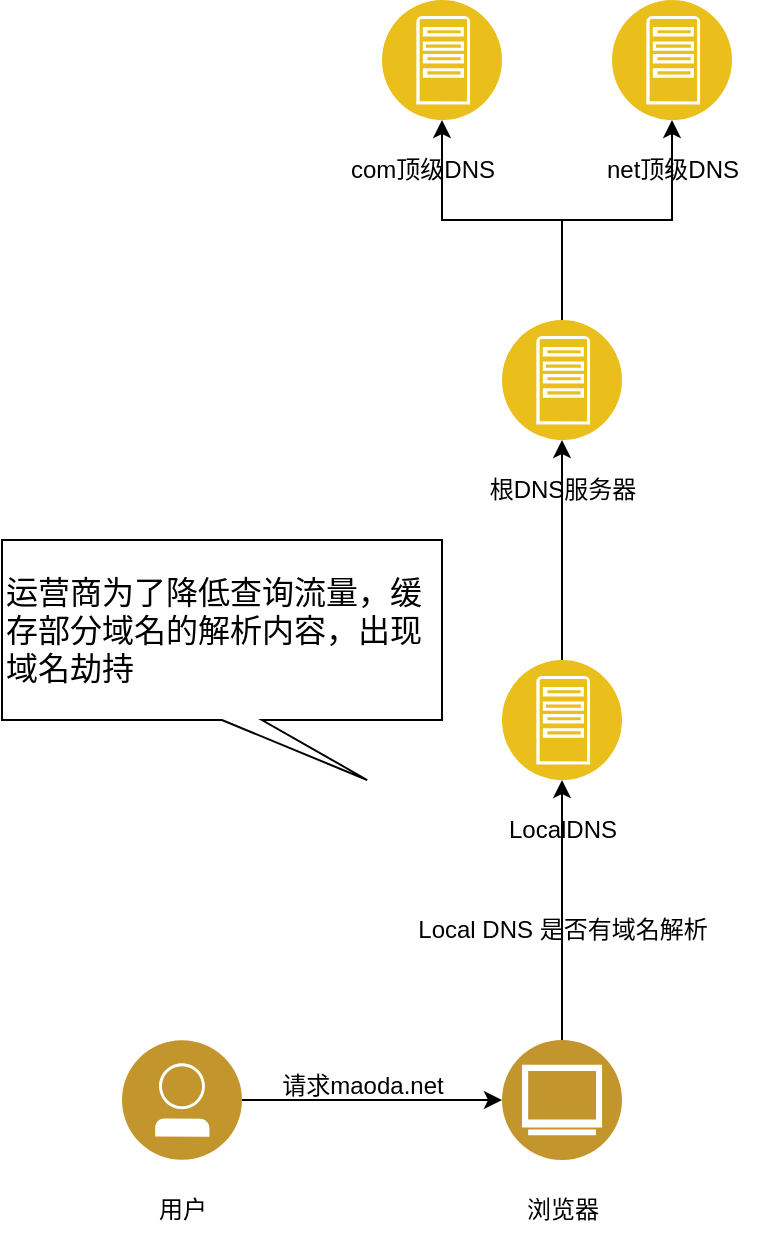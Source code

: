 <mxfile version="25.0.3">
  <diagram name="第 1 页" id="Wzh3JCurfQJRtKJ1nYE6">
    <mxGraphModel dx="2261" dy="1915" grid="1" gridSize="10" guides="1" tooltips="1" connect="1" arrows="1" fold="1" page="1" pageScale="1" pageWidth="827" pageHeight="1169" math="0" shadow="0">
      <root>
        <mxCell id="0" />
        <mxCell id="1" parent="0" />
        <mxCell id="kvRejp0Qwi7eRZuN6D7d-13" style="edgeStyle=orthogonalEdgeStyle;rounded=0;orthogonalLoop=1;jettySize=auto;html=1;entryX=0;entryY=0.5;entryDx=0;entryDy=0;" edge="1" parent="1" source="kvRejp0Qwi7eRZuN6D7d-1" target="kvRejp0Qwi7eRZuN6D7d-3">
          <mxGeometry relative="1" as="geometry" />
        </mxCell>
        <mxCell id="kvRejp0Qwi7eRZuN6D7d-1" value="" style="image;aspect=fixed;perimeter=ellipsePerimeter;html=1;align=center;shadow=0;dashed=0;fontColor=#4277BB;labelBackgroundColor=default;fontSize=12;spacingTop=3;image=img/lib/ibm/users/user.svg;" vertex="1" parent="1">
          <mxGeometry x="-50" y="260" width="60" height="60" as="geometry" />
        </mxCell>
        <mxCell id="kvRejp0Qwi7eRZuN6D7d-2" value="用户" style="text;html=1;align=center;verticalAlign=middle;resizable=0;points=[];autosize=1;strokeColor=none;fillColor=none;" vertex="1" parent="1">
          <mxGeometry x="-45" y="330" width="50" height="30" as="geometry" />
        </mxCell>
        <mxCell id="kvRejp0Qwi7eRZuN6D7d-15" style="edgeStyle=orthogonalEdgeStyle;rounded=0;orthogonalLoop=1;jettySize=auto;html=1;entryX=0.5;entryY=1;entryDx=0;entryDy=0;" edge="1" parent="1" source="kvRejp0Qwi7eRZuN6D7d-3" target="kvRejp0Qwi7eRZuN6D7d-5">
          <mxGeometry relative="1" as="geometry" />
        </mxCell>
        <mxCell id="kvRejp0Qwi7eRZuN6D7d-3" value="" style="image;aspect=fixed;perimeter=ellipsePerimeter;html=1;align=center;shadow=0;dashed=0;fontColor=#4277BB;labelBackgroundColor=default;fontSize=12;spacingTop=3;image=img/lib/ibm/users/browser.svg;" vertex="1" parent="1">
          <mxGeometry x="140" y="260" width="60" height="60" as="geometry" />
        </mxCell>
        <mxCell id="kvRejp0Qwi7eRZuN6D7d-4" value="浏览器" style="text;html=1;align=center;verticalAlign=middle;resizable=0;points=[];autosize=1;strokeColor=none;fillColor=none;" vertex="1" parent="1">
          <mxGeometry x="140" y="330" width="60" height="30" as="geometry" />
        </mxCell>
        <mxCell id="kvRejp0Qwi7eRZuN6D7d-17" style="edgeStyle=orthogonalEdgeStyle;rounded=0;orthogonalLoop=1;jettySize=auto;html=1;" edge="1" parent="1" source="kvRejp0Qwi7eRZuN6D7d-5" target="kvRejp0Qwi7eRZuN6D7d-7">
          <mxGeometry relative="1" as="geometry" />
        </mxCell>
        <mxCell id="kvRejp0Qwi7eRZuN6D7d-5" value="" style="image;aspect=fixed;perimeter=ellipsePerimeter;html=1;align=center;shadow=0;dashed=0;fontColor=#4277BB;labelBackgroundColor=default;fontSize=12;spacingTop=3;image=img/lib/ibm/applications/app_server.svg;" vertex="1" parent="1">
          <mxGeometry x="140" y="70" width="60" height="60" as="geometry" />
        </mxCell>
        <mxCell id="kvRejp0Qwi7eRZuN6D7d-6" value="Local DNS 是否有域名解析" style="text;html=1;align=center;verticalAlign=middle;resizable=0;points=[];autosize=1;strokeColor=none;fillColor=none;" vertex="1" parent="1">
          <mxGeometry x="85" y="190" width="170" height="30" as="geometry" />
        </mxCell>
        <mxCell id="kvRejp0Qwi7eRZuN6D7d-18" style="edgeStyle=orthogonalEdgeStyle;rounded=0;orthogonalLoop=1;jettySize=auto;html=1;" edge="1" parent="1" source="kvRejp0Qwi7eRZuN6D7d-7" target="kvRejp0Qwi7eRZuN6D7d-10">
          <mxGeometry relative="1" as="geometry" />
        </mxCell>
        <mxCell id="kvRejp0Qwi7eRZuN6D7d-19" style="edgeStyle=orthogonalEdgeStyle;rounded=0;orthogonalLoop=1;jettySize=auto;html=1;" edge="1" parent="1" source="kvRejp0Qwi7eRZuN6D7d-7" target="kvRejp0Qwi7eRZuN6D7d-9">
          <mxGeometry relative="1" as="geometry" />
        </mxCell>
        <mxCell id="kvRejp0Qwi7eRZuN6D7d-7" value="" style="image;aspect=fixed;perimeter=ellipsePerimeter;html=1;align=center;shadow=0;dashed=0;fontColor=#4277BB;labelBackgroundColor=default;fontSize=12;spacingTop=3;image=img/lib/ibm/applications/app_server.svg;" vertex="1" parent="1">
          <mxGeometry x="140" y="-100" width="60" height="60" as="geometry" />
        </mxCell>
        <mxCell id="kvRejp0Qwi7eRZuN6D7d-8" value="根DNS服务器" style="text;html=1;align=center;verticalAlign=middle;resizable=0;points=[];autosize=1;strokeColor=none;fillColor=none;" vertex="1" parent="1">
          <mxGeometry x="120" y="-30" width="100" height="30" as="geometry" />
        </mxCell>
        <mxCell id="kvRejp0Qwi7eRZuN6D7d-9" value="" style="image;aspect=fixed;perimeter=ellipsePerimeter;html=1;align=center;shadow=0;dashed=0;fontColor=#4277BB;labelBackgroundColor=default;fontSize=12;spacingTop=3;image=img/lib/ibm/applications/app_server.svg;" vertex="1" parent="1">
          <mxGeometry x="80" y="-260" width="60" height="60" as="geometry" />
        </mxCell>
        <mxCell id="kvRejp0Qwi7eRZuN6D7d-10" value="" style="image;aspect=fixed;perimeter=ellipsePerimeter;html=1;align=center;shadow=0;dashed=0;fontColor=#4277BB;labelBackgroundColor=default;fontSize=12;spacingTop=3;image=img/lib/ibm/applications/app_server.svg;" vertex="1" parent="1">
          <mxGeometry x="195" y="-260" width="60" height="60" as="geometry" />
        </mxCell>
        <mxCell id="kvRejp0Qwi7eRZuN6D7d-11" value="com顶级DNS" style="text;html=1;align=center;verticalAlign=middle;resizable=0;points=[];autosize=1;strokeColor=none;fillColor=none;" vertex="1" parent="1">
          <mxGeometry x="50" y="-190" width="100" height="30" as="geometry" />
        </mxCell>
        <mxCell id="kvRejp0Qwi7eRZuN6D7d-12" value="net顶级DNS" style="text;html=1;align=center;verticalAlign=middle;resizable=0;points=[];autosize=1;strokeColor=none;fillColor=none;" vertex="1" parent="1">
          <mxGeometry x="180" y="-190" width="90" height="30" as="geometry" />
        </mxCell>
        <mxCell id="kvRejp0Qwi7eRZuN6D7d-14" value="请求maoda.net" style="text;html=1;align=center;verticalAlign=middle;resizable=0;points=[];autosize=1;strokeColor=none;fillColor=none;" vertex="1" parent="1">
          <mxGeometry x="20" y="268" width="100" height="30" as="geometry" />
        </mxCell>
        <mxCell id="kvRejp0Qwi7eRZuN6D7d-16" value="LocalDNS" style="text;html=1;align=center;verticalAlign=middle;resizable=0;points=[];autosize=1;strokeColor=none;fillColor=none;" vertex="1" parent="1">
          <mxGeometry x="130" y="140" width="80" height="30" as="geometry" />
        </mxCell>
        <mxCell id="kvRejp0Qwi7eRZuN6D7d-20" value="运营商为了降低查询流量，缓存部分域名的解析内容，出现域名劫持" style="shape=callout;whiteSpace=wrap;html=1;perimeter=calloutPerimeter;direction=east;position2=0.83;align=left;fontSize=16;" vertex="1" parent="1">
          <mxGeometry x="-110" y="10" width="220" height="120" as="geometry" />
        </mxCell>
      </root>
    </mxGraphModel>
  </diagram>
</mxfile>
